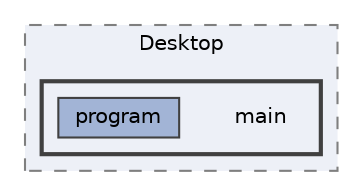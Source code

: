 digraph "C:/Users/taisei/Desktop/main"
{
 // LATEX_PDF_SIZE
  bgcolor="transparent";
  edge [fontname=Helvetica,fontsize=10,labelfontname=Helvetica,labelfontsize=10];
  node [fontname=Helvetica,fontsize=10,shape=box,height=0.2,width=0.4];
  compound=true
  subgraph clusterdir_fd65c0cbe15c6f5e78b6871b756c3f34 {
    graph [ bgcolor="#edf0f7", pencolor="grey50", label="Desktop", fontname=Helvetica,fontsize=10 style="filled,dashed", URL="dir_fd65c0cbe15c6f5e78b6871b756c3f34.html",tooltip=""]
  subgraph clusterdir_e385594c7f3669992f42b264f6b81ae3 {
    graph [ bgcolor="#edf0f7", pencolor="grey25", label="", fontname=Helvetica,fontsize=10 style="filled,bold", URL="dir_e385594c7f3669992f42b264f6b81ae3.html",tooltip=""]
    dir_e385594c7f3669992f42b264f6b81ae3 [shape=plaintext, label="main"];
  dir_cd0ff606237bc38204a6a17367d45600 [label="program", fillcolor="#a2b4d6", color="grey25", style="filled", URL="dir_cd0ff606237bc38204a6a17367d45600.html",tooltip=""];
  }
  }
}
